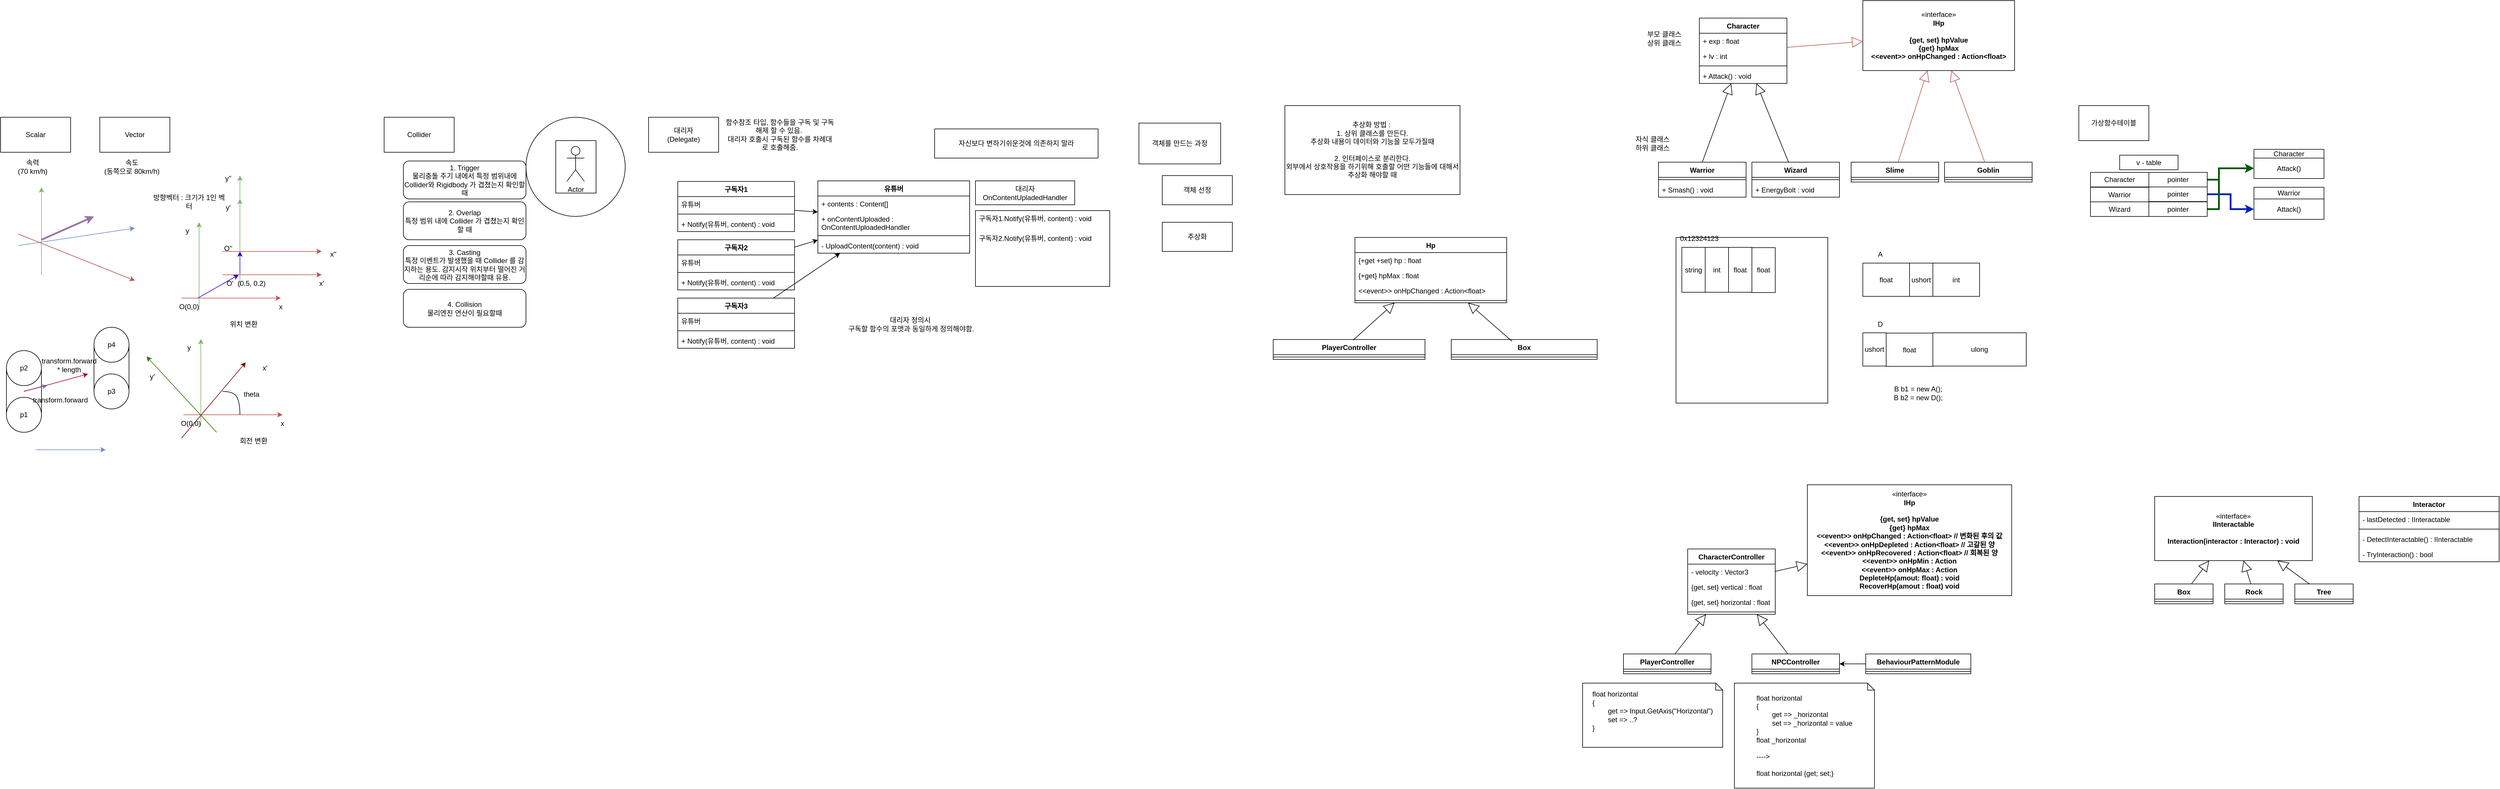 <mxfile version="22.1.18" type="device">
  <diagram id="C5RBs43oDa-KdzZeNtuy" name="Page-1">
    <mxGraphModel dx="650" dy="1422" grid="1" gridSize="10" guides="1" tooltips="1" connect="1" arrows="1" fold="1" page="1" pageScale="1" pageWidth="827" pageHeight="1169" math="0" shadow="0">
      <root>
        <mxCell id="WIyWlLk6GJQsqaUBKTNV-0" />
        <mxCell id="WIyWlLk6GJQsqaUBKTNV-1" parent="WIyWlLk6GJQsqaUBKTNV-0" />
        <mxCell id="uws5rtHumx_mVDU6YS2Q-72" value="" style="ellipse;whiteSpace=wrap;html=1;aspect=fixed;" parent="WIyWlLk6GJQsqaUBKTNV-1" vertex="1">
          <mxGeometry x="1070" y="30" width="170" height="170" as="geometry" />
        </mxCell>
        <mxCell id="uws5rtHumx_mVDU6YS2Q-73" value="" style="rounded=0;whiteSpace=wrap;html=1;" parent="WIyWlLk6GJQsqaUBKTNV-1" vertex="1">
          <mxGeometry x="1121" y="70" width="69" height="90" as="geometry" />
        </mxCell>
        <mxCell id="uws5rtHumx_mVDU6YS2Q-0" value="Scalar" style="rounded=0;whiteSpace=wrap;html=1;" parent="WIyWlLk6GJQsqaUBKTNV-1" vertex="1">
          <mxGeometry x="170" y="30" width="120" height="60" as="geometry" />
        </mxCell>
        <mxCell id="uws5rtHumx_mVDU6YS2Q-1" value="Vector" style="rounded=0;whiteSpace=wrap;html=1;" parent="WIyWlLk6GJQsqaUBKTNV-1" vertex="1">
          <mxGeometry x="340" y="30" width="120" height="60" as="geometry" />
        </mxCell>
        <mxCell id="uws5rtHumx_mVDU6YS2Q-2" value="속력&lt;br&gt;(70 km/h)" style="text;html=1;strokeColor=none;fillColor=none;align=center;verticalAlign=middle;whiteSpace=wrap;rounded=0;" parent="WIyWlLk6GJQsqaUBKTNV-1" vertex="1">
          <mxGeometry x="170" y="100" width="110" height="30" as="geometry" />
        </mxCell>
        <mxCell id="uws5rtHumx_mVDU6YS2Q-3" value="속도&lt;br&gt;(동쪽으로 80km/h)" style="text;html=1;strokeColor=none;fillColor=none;align=center;verticalAlign=middle;whiteSpace=wrap;rounded=0;" parent="WIyWlLk6GJQsqaUBKTNV-1" vertex="1">
          <mxGeometry x="340" y="100" width="110" height="30" as="geometry" />
        </mxCell>
        <mxCell id="uws5rtHumx_mVDU6YS2Q-4" value="" style="endArrow=classic;html=1;rounded=0;fillColor=#dae8fc;strokeColor=#6c8ebf;" parent="WIyWlLk6GJQsqaUBKTNV-1" edge="1">
          <mxGeometry width="50" height="50" relative="1" as="geometry">
            <mxPoint x="200" y="250" as="sourcePoint" />
            <mxPoint x="400" y="220" as="targetPoint" />
          </mxGeometry>
        </mxCell>
        <mxCell id="uws5rtHumx_mVDU6YS2Q-5" value="" style="endArrow=classic;html=1;rounded=0;fillColor=#f8cecc;strokeColor=#b85450;" parent="WIyWlLk6GJQsqaUBKTNV-1" edge="1">
          <mxGeometry width="50" height="50" relative="1" as="geometry">
            <mxPoint x="200" y="230" as="sourcePoint" />
            <mxPoint x="400" y="310" as="targetPoint" />
          </mxGeometry>
        </mxCell>
        <mxCell id="uws5rtHumx_mVDU6YS2Q-6" value="" style="endArrow=classic;html=1;rounded=0;fillColor=#d5e8d4;strokeColor=#82b366;" parent="WIyWlLk6GJQsqaUBKTNV-1" edge="1">
          <mxGeometry width="50" height="50" relative="1" as="geometry">
            <mxPoint x="240" y="300" as="sourcePoint" />
            <mxPoint x="240" y="150" as="targetPoint" />
          </mxGeometry>
        </mxCell>
        <mxCell id="uws5rtHumx_mVDU6YS2Q-7" value="" style="endArrow=classic;html=1;rounded=0;fillColor=#e1d5e7;strokeColor=#9673a6;strokeWidth=3;" parent="WIyWlLk6GJQsqaUBKTNV-1" edge="1">
          <mxGeometry width="50" height="50" relative="1" as="geometry">
            <mxPoint x="240" y="240" as="sourcePoint" />
            <mxPoint x="330" y="200" as="targetPoint" />
          </mxGeometry>
        </mxCell>
        <mxCell id="uws5rtHumx_mVDU6YS2Q-9" value="방향벡터 : 크기가 1인 벡터" style="text;html=1;strokeColor=none;fillColor=none;align=center;verticalAlign=middle;whiteSpace=wrap;rounded=0;" parent="WIyWlLk6GJQsqaUBKTNV-1" vertex="1">
          <mxGeometry x="430" y="150" width="126" height="50" as="geometry" />
        </mxCell>
        <mxCell id="uws5rtHumx_mVDU6YS2Q-11" value="" style="shape=cylinder3;whiteSpace=wrap;html=1;boundedLbl=1;backgroundOutline=1;size=15;" parent="WIyWlLk6GJQsqaUBKTNV-1" vertex="1">
          <mxGeometry x="180" y="450" width="60" height="100" as="geometry" />
        </mxCell>
        <mxCell id="uws5rtHumx_mVDU6YS2Q-13" value="" style="ellipse;whiteSpace=wrap;html=1;aspect=fixed;" parent="WIyWlLk6GJQsqaUBKTNV-1" vertex="1">
          <mxGeometry x="180" y="430" width="60" height="60" as="geometry" />
        </mxCell>
        <mxCell id="uws5rtHumx_mVDU6YS2Q-14" value="" style="ellipse;whiteSpace=wrap;html=1;aspect=fixed;" parent="WIyWlLk6GJQsqaUBKTNV-1" vertex="1">
          <mxGeometry x="180" y="510" width="60" height="60" as="geometry" />
        </mxCell>
        <mxCell id="uws5rtHumx_mVDU6YS2Q-15" value="" style="shape=cylinder3;whiteSpace=wrap;html=1;boundedLbl=1;backgroundOutline=1;size=15;" parent="WIyWlLk6GJQsqaUBKTNV-1" vertex="1">
          <mxGeometry x="330" y="410" width="60" height="100" as="geometry" />
        </mxCell>
        <mxCell id="uws5rtHumx_mVDU6YS2Q-16" value="" style="ellipse;whiteSpace=wrap;html=1;aspect=fixed;" parent="WIyWlLk6GJQsqaUBKTNV-1" vertex="1">
          <mxGeometry x="330" y="390" width="60" height="60" as="geometry" />
        </mxCell>
        <mxCell id="uws5rtHumx_mVDU6YS2Q-17" value="" style="ellipse;whiteSpace=wrap;html=1;aspect=fixed;" parent="WIyWlLk6GJQsqaUBKTNV-1" vertex="1">
          <mxGeometry x="330" y="470" width="60" height="60" as="geometry" />
        </mxCell>
        <mxCell id="uws5rtHumx_mVDU6YS2Q-19" value="" style="endArrow=classic;html=1;rounded=0;fillColor=#dae8fc;strokeColor=#6c8ebf;" parent="WIyWlLk6GJQsqaUBKTNV-1" edge="1">
          <mxGeometry width="50" height="50" relative="1" as="geometry">
            <mxPoint x="230" y="600" as="sourcePoint" />
            <mxPoint x="350" y="600" as="targetPoint" />
          </mxGeometry>
        </mxCell>
        <mxCell id="uws5rtHumx_mVDU6YS2Q-20" value="" style="endArrow=classic;html=1;rounded=0;fillColor=#dae8fc;strokeColor=#6c8ebf;" parent="WIyWlLk6GJQsqaUBKTNV-1" edge="1">
          <mxGeometry width="50" height="50" relative="1" as="geometry">
            <mxPoint x="210" y="499.5" as="sourcePoint" />
            <mxPoint x="250" y="490" as="targetPoint" />
          </mxGeometry>
        </mxCell>
        <mxCell id="uws5rtHumx_mVDU6YS2Q-22" value="" style="endArrow=classic;html=1;rounded=0;fillColor=#f8cecc;strokeColor=#b85450;" parent="WIyWlLk6GJQsqaUBKTNV-1" edge="1">
          <mxGeometry width="50" height="50" relative="1" as="geometry">
            <mxPoint x="480" y="340" as="sourcePoint" />
            <mxPoint x="650" y="340" as="targetPoint" />
          </mxGeometry>
        </mxCell>
        <mxCell id="uws5rtHumx_mVDU6YS2Q-23" value="" style="endArrow=classic;html=1;rounded=0;fillColor=#d5e8d4;strokeColor=#82b366;" parent="WIyWlLk6GJQsqaUBKTNV-1" edge="1">
          <mxGeometry width="50" height="50" relative="1" as="geometry">
            <mxPoint x="510" y="360" as="sourcePoint" />
            <mxPoint x="510" y="210" as="targetPoint" />
          </mxGeometry>
        </mxCell>
        <mxCell id="uws5rtHumx_mVDU6YS2Q-24" value="x" style="text;html=1;strokeColor=none;fillColor=none;align=center;verticalAlign=middle;whiteSpace=wrap;rounded=0;" parent="WIyWlLk6GJQsqaUBKTNV-1" vertex="1">
          <mxGeometry x="620" y="340" width="60" height="30" as="geometry" />
        </mxCell>
        <mxCell id="uws5rtHumx_mVDU6YS2Q-25" value="y" style="text;html=1;strokeColor=none;fillColor=none;align=center;verticalAlign=middle;whiteSpace=wrap;rounded=0;" parent="WIyWlLk6GJQsqaUBKTNV-1" vertex="1">
          <mxGeometry x="460" y="210" width="60" height="30" as="geometry" />
        </mxCell>
        <mxCell id="uws5rtHumx_mVDU6YS2Q-26" value="O(0,0)" style="text;html=1;strokeColor=none;fillColor=none;align=center;verticalAlign=middle;whiteSpace=wrap;rounded=0;" parent="WIyWlLk6GJQsqaUBKTNV-1" vertex="1">
          <mxGeometry x="463" y="340" width="60" height="30" as="geometry" />
        </mxCell>
        <mxCell id="uws5rtHumx_mVDU6YS2Q-27" value="" style="endArrow=classic;html=1;rounded=0;fillColor=#f8cecc;strokeColor=#b85450;" parent="WIyWlLk6GJQsqaUBKTNV-1" edge="1">
          <mxGeometry width="50" height="50" relative="1" as="geometry">
            <mxPoint x="550" y="300" as="sourcePoint" />
            <mxPoint x="720" y="300" as="targetPoint" />
          </mxGeometry>
        </mxCell>
        <mxCell id="uws5rtHumx_mVDU6YS2Q-28" value="" style="endArrow=classic;html=1;rounded=0;fillColor=#d5e8d4;strokeColor=#82b366;" parent="WIyWlLk6GJQsqaUBKTNV-1" edge="1">
          <mxGeometry width="50" height="50" relative="1" as="geometry">
            <mxPoint x="580" y="320" as="sourcePoint" />
            <mxPoint x="580" y="170" as="targetPoint" />
          </mxGeometry>
        </mxCell>
        <mxCell id="uws5rtHumx_mVDU6YS2Q-29" value="x&#39;" style="text;html=1;strokeColor=none;fillColor=none;align=center;verticalAlign=middle;whiteSpace=wrap;rounded=0;" parent="WIyWlLk6GJQsqaUBKTNV-1" vertex="1">
          <mxGeometry x="690" y="300" width="60" height="30" as="geometry" />
        </mxCell>
        <mxCell id="uws5rtHumx_mVDU6YS2Q-30" value="y&#39;" style="text;html=1;strokeColor=none;fillColor=none;align=center;verticalAlign=middle;whiteSpace=wrap;rounded=0;" parent="WIyWlLk6GJQsqaUBKTNV-1" vertex="1">
          <mxGeometry x="530" y="170" width="60" height="30" as="geometry" />
        </mxCell>
        <mxCell id="uws5rtHumx_mVDU6YS2Q-31" value="O&#39;" style="text;html=1;strokeColor=none;fillColor=none;align=center;verticalAlign=middle;whiteSpace=wrap;rounded=0;" parent="WIyWlLk6GJQsqaUBKTNV-1" vertex="1">
          <mxGeometry x="533" y="300" width="60" height="30" as="geometry" />
        </mxCell>
        <mxCell id="uws5rtHumx_mVDU6YS2Q-32" value="" style="endArrow=classic;html=1;rounded=0;exitX=0.75;exitY=0;exitDx=0;exitDy=0;entryX=0.75;entryY=0;entryDx=0;entryDy=0;fillColor=#6a00ff;strokeColor=#3700CC;" parent="WIyWlLk6GJQsqaUBKTNV-1" source="uws5rtHumx_mVDU6YS2Q-26" target="uws5rtHumx_mVDU6YS2Q-31" edge="1">
          <mxGeometry width="50" height="50" relative="1" as="geometry">
            <mxPoint x="570" y="340" as="sourcePoint" />
            <mxPoint x="620" y="290" as="targetPoint" />
          </mxGeometry>
        </mxCell>
        <mxCell id="uws5rtHumx_mVDU6YS2Q-33" value="위치 변환" style="text;html=1;strokeColor=none;fillColor=none;align=center;verticalAlign=middle;whiteSpace=wrap;rounded=0;" parent="WIyWlLk6GJQsqaUBKTNV-1" vertex="1">
          <mxGeometry x="523" y="370" width="127" height="30" as="geometry" />
        </mxCell>
        <mxCell id="uws5rtHumx_mVDU6YS2Q-34" value="(0.5, 0.2)" style="text;html=1;strokeColor=none;fillColor=none;align=center;verticalAlign=middle;whiteSpace=wrap;rounded=0;" parent="WIyWlLk6GJQsqaUBKTNV-1" vertex="1">
          <mxGeometry x="570" y="300" width="60" height="30" as="geometry" />
        </mxCell>
        <mxCell id="uws5rtHumx_mVDU6YS2Q-35" value="" style="endArrow=classic;html=1;rounded=0;fillColor=#f8cecc;strokeColor=#b85450;" parent="WIyWlLk6GJQsqaUBKTNV-1" edge="1">
          <mxGeometry width="50" height="50" relative="1" as="geometry">
            <mxPoint x="550" y="260" as="sourcePoint" />
            <mxPoint x="720" y="260" as="targetPoint" />
          </mxGeometry>
        </mxCell>
        <mxCell id="uws5rtHumx_mVDU6YS2Q-36" value="" style="endArrow=classic;html=1;rounded=0;fillColor=#d5e8d4;strokeColor=#82b366;" parent="WIyWlLk6GJQsqaUBKTNV-1" edge="1">
          <mxGeometry width="50" height="50" relative="1" as="geometry">
            <mxPoint x="580" y="280" as="sourcePoint" />
            <mxPoint x="580" y="130" as="targetPoint" />
          </mxGeometry>
        </mxCell>
        <mxCell id="uws5rtHumx_mVDU6YS2Q-37" value="y&#39;&#39;" style="text;html=1;strokeColor=none;fillColor=none;align=center;verticalAlign=middle;whiteSpace=wrap;rounded=0;" parent="WIyWlLk6GJQsqaUBKTNV-1" vertex="1">
          <mxGeometry x="530" y="120" width="60" height="30" as="geometry" />
        </mxCell>
        <mxCell id="uws5rtHumx_mVDU6YS2Q-38" value="x&#39;&#39;" style="text;html=1;strokeColor=none;fillColor=none;align=center;verticalAlign=middle;whiteSpace=wrap;rounded=0;" parent="WIyWlLk6GJQsqaUBKTNV-1" vertex="1">
          <mxGeometry x="710" y="250" width="60" height="30" as="geometry" />
        </mxCell>
        <mxCell id="uws5rtHumx_mVDU6YS2Q-40" value="O&#39;&#39;" style="text;html=1;strokeColor=none;fillColor=none;align=center;verticalAlign=middle;whiteSpace=wrap;rounded=0;" parent="WIyWlLk6GJQsqaUBKTNV-1" vertex="1">
          <mxGeometry x="530" y="240" width="60" height="30" as="geometry" />
        </mxCell>
        <mxCell id="uws5rtHumx_mVDU6YS2Q-41" value="" style="endArrow=classic;html=1;rounded=0;exitX=0.167;exitY=-0.056;exitDx=0;exitDy=0;fillColor=#6a00ff;strokeColor=#3700CC;exitPerimeter=0;" parent="WIyWlLk6GJQsqaUBKTNV-1" source="uws5rtHumx_mVDU6YS2Q-34" edge="1">
          <mxGeometry width="50" height="50" relative="1" as="geometry">
            <mxPoint x="518" y="350" as="sourcePoint" />
            <mxPoint x="580" y="260" as="targetPoint" />
          </mxGeometry>
        </mxCell>
        <mxCell id="uws5rtHumx_mVDU6YS2Q-42" value="" style="endArrow=classic;html=1;rounded=0;fillColor=#f8cecc;strokeColor=#b85450;" parent="WIyWlLk6GJQsqaUBKTNV-1" edge="1">
          <mxGeometry width="50" height="50" relative="1" as="geometry">
            <mxPoint x="483" y="540" as="sourcePoint" />
            <mxPoint x="653" y="540" as="targetPoint" />
          </mxGeometry>
        </mxCell>
        <mxCell id="uws5rtHumx_mVDU6YS2Q-43" value="" style="endArrow=classic;html=1;rounded=0;fillColor=#d5e8d4;strokeColor=#82b366;" parent="WIyWlLk6GJQsqaUBKTNV-1" edge="1">
          <mxGeometry width="50" height="50" relative="1" as="geometry">
            <mxPoint x="513" y="560" as="sourcePoint" />
            <mxPoint x="513" y="410" as="targetPoint" />
          </mxGeometry>
        </mxCell>
        <mxCell id="uws5rtHumx_mVDU6YS2Q-44" value="x" style="text;html=1;strokeColor=none;fillColor=none;align=center;verticalAlign=middle;whiteSpace=wrap;rounded=0;" parent="WIyWlLk6GJQsqaUBKTNV-1" vertex="1">
          <mxGeometry x="623" y="540" width="60" height="30" as="geometry" />
        </mxCell>
        <mxCell id="uws5rtHumx_mVDU6YS2Q-45" value="y" style="text;html=1;strokeColor=none;fillColor=none;align=center;verticalAlign=middle;whiteSpace=wrap;rounded=0;" parent="WIyWlLk6GJQsqaUBKTNV-1" vertex="1">
          <mxGeometry x="463" y="410" width="60" height="30" as="geometry" />
        </mxCell>
        <mxCell id="uws5rtHumx_mVDU6YS2Q-46" value="O(0,0)" style="text;html=1;strokeColor=none;fillColor=none;align=center;verticalAlign=middle;whiteSpace=wrap;rounded=0;" parent="WIyWlLk6GJQsqaUBKTNV-1" vertex="1">
          <mxGeometry x="466" y="540" width="60" height="30" as="geometry" />
        </mxCell>
        <mxCell id="uws5rtHumx_mVDU6YS2Q-47" value="" style="endArrow=classic;html=1;rounded=0;fillColor=#a20025;strokeColor=#6F0000;" parent="WIyWlLk6GJQsqaUBKTNV-1" edge="1">
          <mxGeometry width="50" height="50" relative="1" as="geometry">
            <mxPoint x="480" y="580" as="sourcePoint" />
            <mxPoint x="590" y="450" as="targetPoint" />
          </mxGeometry>
        </mxCell>
        <mxCell id="uws5rtHumx_mVDU6YS2Q-48" value="" style="endArrow=classic;html=1;rounded=0;fillColor=#60a917;strokeColor=#2D7600;" parent="WIyWlLk6GJQsqaUBKTNV-1" edge="1">
          <mxGeometry width="50" height="50" relative="1" as="geometry">
            <mxPoint x="540" y="570" as="sourcePoint" />
            <mxPoint x="420" y="440" as="targetPoint" />
          </mxGeometry>
        </mxCell>
        <mxCell id="uws5rtHumx_mVDU6YS2Q-49" value="" style="curved=1;endArrow=none;html=1;rounded=0;endFill=0;" parent="WIyWlLk6GJQsqaUBKTNV-1" edge="1">
          <mxGeometry width="50" height="50" relative="1" as="geometry">
            <mxPoint x="580" y="540" as="sourcePoint" />
            <mxPoint x="550" y="500" as="targetPoint" />
            <Array as="points">
              <mxPoint x="580" y="520" />
              <mxPoint x="570" y="500" />
            </Array>
          </mxGeometry>
        </mxCell>
        <mxCell id="uws5rtHumx_mVDU6YS2Q-50" value="theta" style="text;html=1;strokeColor=none;fillColor=none;align=center;verticalAlign=middle;whiteSpace=wrap;rounded=0;" parent="WIyWlLk6GJQsqaUBKTNV-1" vertex="1">
          <mxGeometry x="570" y="490" width="60" height="30" as="geometry" />
        </mxCell>
        <mxCell id="uws5rtHumx_mVDU6YS2Q-51" value="x&#39;" style="text;html=1;strokeColor=none;fillColor=none;align=center;verticalAlign=middle;whiteSpace=wrap;rounded=0;" parent="WIyWlLk6GJQsqaUBKTNV-1" vertex="1">
          <mxGeometry x="593" y="445" width="60" height="30" as="geometry" />
        </mxCell>
        <mxCell id="uws5rtHumx_mVDU6YS2Q-52" value="y&#39;" style="text;html=1;strokeColor=none;fillColor=none;align=center;verticalAlign=middle;whiteSpace=wrap;rounded=0;" parent="WIyWlLk6GJQsqaUBKTNV-1" vertex="1">
          <mxGeometry x="400" y="460" width="60" height="30" as="geometry" />
        </mxCell>
        <mxCell id="uws5rtHumx_mVDU6YS2Q-53" value="회전 변환" style="text;html=1;strokeColor=none;fillColor=none;align=center;verticalAlign=middle;whiteSpace=wrap;rounded=0;" parent="WIyWlLk6GJQsqaUBKTNV-1" vertex="1">
          <mxGeometry x="540" y="570" width="127" height="30" as="geometry" />
        </mxCell>
        <mxCell id="uws5rtHumx_mVDU6YS2Q-55" value="p1" style="text;html=1;strokeColor=none;fillColor=none;align=center;verticalAlign=middle;whiteSpace=wrap;rounded=0;" parent="WIyWlLk6GJQsqaUBKTNV-1" vertex="1">
          <mxGeometry x="195" y="525" width="30" height="30" as="geometry" />
        </mxCell>
        <mxCell id="uws5rtHumx_mVDU6YS2Q-56" value="p2" style="text;html=1;strokeColor=none;fillColor=none;align=center;verticalAlign=middle;whiteSpace=wrap;rounded=0;" parent="WIyWlLk6GJQsqaUBKTNV-1" vertex="1">
          <mxGeometry x="195" y="445" width="30" height="30" as="geometry" />
        </mxCell>
        <mxCell id="uws5rtHumx_mVDU6YS2Q-57" value="p3" style="text;html=1;strokeColor=none;fillColor=none;align=center;verticalAlign=middle;whiteSpace=wrap;rounded=0;" parent="WIyWlLk6GJQsqaUBKTNV-1" vertex="1">
          <mxGeometry x="345" y="485" width="30" height="30" as="geometry" />
        </mxCell>
        <mxCell id="uws5rtHumx_mVDU6YS2Q-58" value="p4" style="text;html=1;strokeColor=none;fillColor=none;align=center;verticalAlign=middle;whiteSpace=wrap;rounded=0;" parent="WIyWlLk6GJQsqaUBKTNV-1" vertex="1">
          <mxGeometry x="345" y="405" width="30" height="30" as="geometry" />
        </mxCell>
        <mxCell id="uws5rtHumx_mVDU6YS2Q-59" value="transform.forward" style="text;html=1;strokeColor=none;fillColor=none;align=center;verticalAlign=middle;whiteSpace=wrap;rounded=0;" parent="WIyWlLk6GJQsqaUBKTNV-1" vertex="1">
          <mxGeometry x="225" y="500" width="95" height="30" as="geometry" />
        </mxCell>
        <mxCell id="uws5rtHumx_mVDU6YS2Q-61" value="" style="endArrow=classic;html=1;rounded=0;fillColor=#d80073;strokeColor=#A50040;" parent="WIyWlLk6GJQsqaUBKTNV-1" edge="1">
          <mxGeometry width="50" height="50" relative="1" as="geometry">
            <mxPoint x="210" y="500" as="sourcePoint" />
            <mxPoint x="320" y="470" as="targetPoint" />
          </mxGeometry>
        </mxCell>
        <mxCell id="uws5rtHumx_mVDU6YS2Q-62" value="transform.forward&lt;br&gt;* length" style="text;html=1;strokeColor=none;fillColor=none;align=center;verticalAlign=middle;whiteSpace=wrap;rounded=0;" parent="WIyWlLk6GJQsqaUBKTNV-1" vertex="1">
          <mxGeometry x="240" y="440" width="95" height="30" as="geometry" />
        </mxCell>
        <mxCell id="uws5rtHumx_mVDU6YS2Q-63" value="Collider" style="rounded=0;whiteSpace=wrap;html=1;" parent="WIyWlLk6GJQsqaUBKTNV-1" vertex="1">
          <mxGeometry x="827" y="30" width="120" height="60" as="geometry" />
        </mxCell>
        <mxCell id="uws5rtHumx_mVDU6YS2Q-66" value="1. Trigger&lt;br&gt;물리충돌 주기 내에서 특정 범위내에 Collider와 Rigidbody 가 겹쳤는지 확인할 때" style="rounded=1;whiteSpace=wrap;html=1;" parent="WIyWlLk6GJQsqaUBKTNV-1" vertex="1">
          <mxGeometry x="860" y="105" width="210" height="65" as="geometry" />
        </mxCell>
        <mxCell id="uws5rtHumx_mVDU6YS2Q-67" value="2. Overlap&lt;br&gt;특정 범위 내에 Collider 가 겹쳤는지 확인할 때" style="rounded=1;whiteSpace=wrap;html=1;" parent="WIyWlLk6GJQsqaUBKTNV-1" vertex="1">
          <mxGeometry x="860" y="175" width="210" height="65" as="geometry" />
        </mxCell>
        <mxCell id="uws5rtHumx_mVDU6YS2Q-68" value="3. Casting&lt;br&gt;특정 이벤트가 발생했을 때 Collider 를 감지하는 용도. 감지시작 위치부터 떨어진 거리순에 따라 감지해야할때 유용." style="rounded=1;whiteSpace=wrap;html=1;" parent="WIyWlLk6GJQsqaUBKTNV-1" vertex="1">
          <mxGeometry x="860" y="250" width="210" height="65" as="geometry" />
        </mxCell>
        <mxCell id="uws5rtHumx_mVDU6YS2Q-69" value="4. Collision&lt;br&gt;물리엔진 연산이 필요할때" style="rounded=1;whiteSpace=wrap;html=1;" parent="WIyWlLk6GJQsqaUBKTNV-1" vertex="1">
          <mxGeometry x="860" y="325" width="210" height="65" as="geometry" />
        </mxCell>
        <mxCell id="uws5rtHumx_mVDU6YS2Q-71" value="Actor" style="shape=umlActor;verticalLabelPosition=bottom;verticalAlign=top;html=1;outlineConnect=0;" parent="WIyWlLk6GJQsqaUBKTNV-1" vertex="1">
          <mxGeometry x="1140" y="80" width="30" height="60" as="geometry" />
        </mxCell>
        <mxCell id="00Jc6bNBCjixQcdCipXm-0" value="대리자&lt;br&gt;(Delegate)" style="rounded=0;whiteSpace=wrap;html=1;" parent="WIyWlLk6GJQsqaUBKTNV-1" vertex="1">
          <mxGeometry x="1280" y="30" width="120" height="60" as="geometry" />
        </mxCell>
        <mxCell id="00Jc6bNBCjixQcdCipXm-1" value="유튜버" style="swimlane;fontStyle=1;align=center;verticalAlign=top;childLayout=stackLayout;horizontal=1;startSize=26;horizontalStack=0;resizeParent=1;resizeParentMax=0;resizeLast=0;collapsible=1;marginBottom=0;whiteSpace=wrap;html=1;" parent="WIyWlLk6GJQsqaUBKTNV-1" vertex="1">
          <mxGeometry x="1570" y="139" width="260" height="124" as="geometry" />
        </mxCell>
        <mxCell id="00Jc6bNBCjixQcdCipXm-2" value="+ contents : Content[]" style="text;strokeColor=none;fillColor=none;align=left;verticalAlign=top;spacingLeft=4;spacingRight=4;overflow=hidden;rotatable=0;points=[[0,0.5],[1,0.5]];portConstraint=eastwest;whiteSpace=wrap;html=1;" parent="00Jc6bNBCjixQcdCipXm-1" vertex="1">
          <mxGeometry y="26" width="260" height="26" as="geometry" />
        </mxCell>
        <mxCell id="00Jc6bNBCjixQcdCipXm-22" value="+ onContentUploaded : OnContentUploadedHandler" style="text;strokeColor=none;fillColor=none;align=left;verticalAlign=top;spacingLeft=4;spacingRight=4;overflow=hidden;rotatable=0;points=[[0,0.5],[1,0.5]];portConstraint=eastwest;whiteSpace=wrap;html=1;" parent="00Jc6bNBCjixQcdCipXm-1" vertex="1">
          <mxGeometry y="52" width="260" height="38" as="geometry" />
        </mxCell>
        <mxCell id="00Jc6bNBCjixQcdCipXm-3" value="" style="line;strokeWidth=1;fillColor=none;align=left;verticalAlign=middle;spacingTop=-1;spacingLeft=3;spacingRight=3;rotatable=0;labelPosition=right;points=[];portConstraint=eastwest;strokeColor=inherit;" parent="00Jc6bNBCjixQcdCipXm-1" vertex="1">
          <mxGeometry y="90" width="260" height="8" as="geometry" />
        </mxCell>
        <mxCell id="00Jc6bNBCjixQcdCipXm-4" value="- UploadContent(content) : void" style="text;strokeColor=none;fillColor=none;align=left;verticalAlign=top;spacingLeft=4;spacingRight=4;overflow=hidden;rotatable=0;points=[[0,0.5],[1,0.5]];portConstraint=eastwest;whiteSpace=wrap;html=1;" parent="00Jc6bNBCjixQcdCipXm-1" vertex="1">
          <mxGeometry y="98" width="260" height="26" as="geometry" />
        </mxCell>
        <mxCell id="00Jc6bNBCjixQcdCipXm-5" value="구독자1" style="swimlane;fontStyle=1;align=center;verticalAlign=top;childLayout=stackLayout;horizontal=1;startSize=26;horizontalStack=0;resizeParent=1;resizeParentMax=0;resizeLast=0;collapsible=1;marginBottom=0;whiteSpace=wrap;html=1;" parent="WIyWlLk6GJQsqaUBKTNV-1" vertex="1">
          <mxGeometry x="1330" y="140" width="200" height="86" as="geometry" />
        </mxCell>
        <mxCell id="00Jc6bNBCjixQcdCipXm-17" value="유튜버" style="text;strokeColor=none;fillColor=none;align=left;verticalAlign=top;spacingLeft=4;spacingRight=4;overflow=hidden;rotatable=0;points=[[0,0.5],[1,0.5]];portConstraint=eastwest;whiteSpace=wrap;html=1;" parent="00Jc6bNBCjixQcdCipXm-5" vertex="1">
          <mxGeometry y="26" width="200" height="26" as="geometry" />
        </mxCell>
        <mxCell id="00Jc6bNBCjixQcdCipXm-7" value="" style="line;strokeWidth=1;fillColor=none;align=left;verticalAlign=middle;spacingTop=-1;spacingLeft=3;spacingRight=3;rotatable=0;labelPosition=right;points=[];portConstraint=eastwest;strokeColor=inherit;" parent="00Jc6bNBCjixQcdCipXm-5" vertex="1">
          <mxGeometry y="52" width="200" height="8" as="geometry" />
        </mxCell>
        <mxCell id="00Jc6bNBCjixQcdCipXm-9" value="+ Notify(유튜버, content) : void" style="text;strokeColor=none;fillColor=none;align=left;verticalAlign=top;spacingLeft=4;spacingRight=4;overflow=hidden;rotatable=0;points=[[0,0.5],[1,0.5]];portConstraint=eastwest;whiteSpace=wrap;html=1;" parent="00Jc6bNBCjixQcdCipXm-5" vertex="1">
          <mxGeometry y="60" width="200" height="26" as="geometry" />
        </mxCell>
        <mxCell id="00Jc6bNBCjixQcdCipXm-11" value="구독자2" style="swimlane;fontStyle=1;align=center;verticalAlign=top;childLayout=stackLayout;horizontal=1;startSize=26;horizontalStack=0;resizeParent=1;resizeParentMax=0;resizeLast=0;collapsible=1;marginBottom=0;whiteSpace=wrap;html=1;" parent="WIyWlLk6GJQsqaUBKTNV-1" vertex="1">
          <mxGeometry x="1330" y="240" width="200" height="86" as="geometry" />
        </mxCell>
        <mxCell id="00Jc6bNBCjixQcdCipXm-18" value="유튜버" style="text;strokeColor=none;fillColor=none;align=left;verticalAlign=top;spacingLeft=4;spacingRight=4;overflow=hidden;rotatable=0;points=[[0,0.5],[1,0.5]];portConstraint=eastwest;whiteSpace=wrap;html=1;" parent="00Jc6bNBCjixQcdCipXm-11" vertex="1">
          <mxGeometry y="26" width="200" height="26" as="geometry" />
        </mxCell>
        <mxCell id="00Jc6bNBCjixQcdCipXm-12" value="" style="line;strokeWidth=1;fillColor=none;align=left;verticalAlign=middle;spacingTop=-1;spacingLeft=3;spacingRight=3;rotatable=0;labelPosition=right;points=[];portConstraint=eastwest;strokeColor=inherit;" parent="00Jc6bNBCjixQcdCipXm-11" vertex="1">
          <mxGeometry y="52" width="200" height="8" as="geometry" />
        </mxCell>
        <mxCell id="00Jc6bNBCjixQcdCipXm-13" value="+ Notify(유튜버, content) : void" style="text;strokeColor=none;fillColor=none;align=left;verticalAlign=top;spacingLeft=4;spacingRight=4;overflow=hidden;rotatable=0;points=[[0,0.5],[1,0.5]];portConstraint=eastwest;whiteSpace=wrap;html=1;" parent="00Jc6bNBCjixQcdCipXm-11" vertex="1">
          <mxGeometry y="60" width="200" height="26" as="geometry" />
        </mxCell>
        <mxCell id="00Jc6bNBCjixQcdCipXm-15" value="자신보다 변하기쉬운것에 의존하지 말라" style="rounded=0;whiteSpace=wrap;html=1;" parent="WIyWlLk6GJQsqaUBKTNV-1" vertex="1">
          <mxGeometry x="1770" y="50" width="280" height="50" as="geometry" />
        </mxCell>
        <mxCell id="00Jc6bNBCjixQcdCipXm-16" value="대리자&lt;br&gt;OnContentUpladedHandler" style="rounded=0;whiteSpace=wrap;html=1;" parent="WIyWlLk6GJQsqaUBKTNV-1" vertex="1">
          <mxGeometry x="1840" y="139" width="170" height="41" as="geometry" />
        </mxCell>
        <mxCell id="00Jc6bNBCjixQcdCipXm-19" value="" style="rounded=0;whiteSpace=wrap;html=1;" parent="WIyWlLk6GJQsqaUBKTNV-1" vertex="1">
          <mxGeometry x="1840" y="190" width="230" height="130" as="geometry" />
        </mxCell>
        <mxCell id="00Jc6bNBCjixQcdCipXm-20" value="구독자1.Notify(유튜버, content) : void" style="text;strokeColor=none;fillColor=none;align=left;verticalAlign=top;spacingLeft=4;spacingRight=4;overflow=hidden;rotatable=0;points=[[0,0.5],[1,0.5]];portConstraint=eastwest;whiteSpace=wrap;html=1;" parent="WIyWlLk6GJQsqaUBKTNV-1" vertex="1">
          <mxGeometry x="1840" y="190" width="220" height="26" as="geometry" />
        </mxCell>
        <mxCell id="00Jc6bNBCjixQcdCipXm-21" value="구독자2.Notify(유튜버, content) : void" style="text;strokeColor=none;fillColor=none;align=left;verticalAlign=top;spacingLeft=4;spacingRight=4;overflow=hidden;rotatable=0;points=[[0,0.5],[1,0.5]];portConstraint=eastwest;whiteSpace=wrap;html=1;" parent="WIyWlLk6GJQsqaUBKTNV-1" vertex="1">
          <mxGeometry x="1840" y="224" width="220" height="26" as="geometry" />
        </mxCell>
        <mxCell id="00Jc6bNBCjixQcdCipXm-23" value="함수참조 타입, 함수들을 구독 및 구독해제 할 수 있음.&amp;nbsp;&lt;br&gt;대리자 호출시 구독된 함수를 차례대로 호출해줌." style="text;html=1;strokeColor=none;fillColor=none;align=center;verticalAlign=middle;whiteSpace=wrap;rounded=0;" parent="WIyWlLk6GJQsqaUBKTNV-1" vertex="1">
          <mxGeometry x="1410" y="30" width="190" height="60" as="geometry" />
        </mxCell>
        <mxCell id="00Jc6bNBCjixQcdCipXm-24" value="대리자 정의시&amp;nbsp;&lt;br&gt;구독할 함수의 포맷과 동일하게 정의해야함." style="text;html=1;strokeColor=none;fillColor=none;align=center;verticalAlign=middle;whiteSpace=wrap;rounded=0;" parent="WIyWlLk6GJQsqaUBKTNV-1" vertex="1">
          <mxGeometry x="1570" y="355" width="320" height="60" as="geometry" />
        </mxCell>
        <mxCell id="00Jc6bNBCjixQcdCipXm-25" value="구독자3" style="swimlane;fontStyle=1;align=center;verticalAlign=top;childLayout=stackLayout;horizontal=1;startSize=26;horizontalStack=0;resizeParent=1;resizeParentMax=0;resizeLast=0;collapsible=1;marginBottom=0;whiteSpace=wrap;html=1;" parent="WIyWlLk6GJQsqaUBKTNV-1" vertex="1">
          <mxGeometry x="1330" y="340" width="200" height="86" as="geometry" />
        </mxCell>
        <mxCell id="00Jc6bNBCjixQcdCipXm-26" value="유튜버" style="text;strokeColor=none;fillColor=none;align=left;verticalAlign=top;spacingLeft=4;spacingRight=4;overflow=hidden;rotatable=0;points=[[0,0.5],[1,0.5]];portConstraint=eastwest;whiteSpace=wrap;html=1;" parent="00Jc6bNBCjixQcdCipXm-25" vertex="1">
          <mxGeometry y="26" width="200" height="26" as="geometry" />
        </mxCell>
        <mxCell id="00Jc6bNBCjixQcdCipXm-27" value="" style="line;strokeWidth=1;fillColor=none;align=left;verticalAlign=middle;spacingTop=-1;spacingLeft=3;spacingRight=3;rotatable=0;labelPosition=right;points=[];portConstraint=eastwest;strokeColor=inherit;" parent="00Jc6bNBCjixQcdCipXm-25" vertex="1">
          <mxGeometry y="52" width="200" height="8" as="geometry" />
        </mxCell>
        <mxCell id="00Jc6bNBCjixQcdCipXm-28" value="+ Notify(유튜버, content) : void" style="text;strokeColor=none;fillColor=none;align=left;verticalAlign=top;spacingLeft=4;spacingRight=4;overflow=hidden;rotatable=0;points=[[0,0.5],[1,0.5]];portConstraint=eastwest;whiteSpace=wrap;html=1;" parent="00Jc6bNBCjixQcdCipXm-25" vertex="1">
          <mxGeometry y="60" width="200" height="26" as="geometry" />
        </mxCell>
        <mxCell id="00Jc6bNBCjixQcdCipXm-30" value="객체를 만드는 과정" style="rounded=0;whiteSpace=wrap;html=1;" parent="WIyWlLk6GJQsqaUBKTNV-1" vertex="1">
          <mxGeometry x="2120" y="40" width="140" height="70" as="geometry" />
        </mxCell>
        <mxCell id="00Jc6bNBCjixQcdCipXm-31" value="객체 선정" style="rounded=0;whiteSpace=wrap;html=1;" parent="WIyWlLk6GJQsqaUBKTNV-1" vertex="1">
          <mxGeometry x="2160" y="130" width="120" height="50" as="geometry" />
        </mxCell>
        <mxCell id="00Jc6bNBCjixQcdCipXm-32" value="추상화" style="rounded=0;whiteSpace=wrap;html=1;" parent="WIyWlLk6GJQsqaUBKTNV-1" vertex="1">
          <mxGeometry x="2160" y="210" width="120" height="50" as="geometry" />
        </mxCell>
        <mxCell id="00Jc6bNBCjixQcdCipXm-33" value="PlayerController" style="swimlane;fontStyle=1;align=center;verticalAlign=top;childLayout=stackLayout;horizontal=1;startSize=26;horizontalStack=0;resizeParent=1;resizeParentMax=0;resizeLast=0;collapsible=1;marginBottom=0;whiteSpace=wrap;html=1;" parent="WIyWlLk6GJQsqaUBKTNV-1" vertex="1">
          <mxGeometry x="2350" y="411" width="260" height="34" as="geometry" />
        </mxCell>
        <mxCell id="00Jc6bNBCjixQcdCipXm-35" value="" style="line;strokeWidth=1;fillColor=none;align=left;verticalAlign=middle;spacingTop=-1;spacingLeft=3;spacingRight=3;rotatable=0;labelPosition=right;points=[];portConstraint=eastwest;strokeColor=inherit;" parent="00Jc6bNBCjixQcdCipXm-33" vertex="1">
          <mxGeometry y="26" width="260" height="8" as="geometry" />
        </mxCell>
        <mxCell id="00Jc6bNBCjixQcdCipXm-37" value="Box" style="swimlane;fontStyle=1;align=center;verticalAlign=top;childLayout=stackLayout;horizontal=1;startSize=26;horizontalStack=0;resizeParent=1;resizeParentMax=0;resizeLast=0;collapsible=1;marginBottom=0;whiteSpace=wrap;html=1;" parent="WIyWlLk6GJQsqaUBKTNV-1" vertex="1">
          <mxGeometry x="2655" y="411" width="250" height="34" as="geometry" />
        </mxCell>
        <mxCell id="00Jc6bNBCjixQcdCipXm-48" value="" style="line;strokeWidth=1;fillColor=none;align=left;verticalAlign=middle;spacingTop=-1;spacingLeft=3;spacingRight=3;rotatable=0;labelPosition=right;points=[];portConstraint=eastwest;strokeColor=inherit;" parent="00Jc6bNBCjixQcdCipXm-37" vertex="1">
          <mxGeometry y="26" width="250" height="8" as="geometry" />
        </mxCell>
        <mxCell id="00Jc6bNBCjixQcdCipXm-49" value="Hp" style="swimlane;fontStyle=1;align=center;verticalAlign=top;childLayout=stackLayout;horizontal=1;startSize=26;horizontalStack=0;resizeParent=1;resizeParentMax=0;resizeLast=0;collapsible=1;marginBottom=0;whiteSpace=wrap;html=1;" parent="WIyWlLk6GJQsqaUBKTNV-1" vertex="1">
          <mxGeometry x="2490" y="236" width="260" height="112" as="geometry" />
        </mxCell>
        <mxCell id="00Jc6bNBCjixQcdCipXm-50" value="{+get +set} hp : float" style="text;strokeColor=none;fillColor=none;align=left;verticalAlign=top;spacingLeft=4;spacingRight=4;overflow=hidden;rotatable=0;points=[[0,0.5],[1,0.5]];portConstraint=eastwest;whiteSpace=wrap;html=1;" parent="00Jc6bNBCjixQcdCipXm-49" vertex="1">
          <mxGeometry y="26" width="260" height="26" as="geometry" />
        </mxCell>
        <mxCell id="00Jc6bNBCjixQcdCipXm-51" value="{+get} hpMax : float" style="text;strokeColor=none;fillColor=none;align=left;verticalAlign=top;spacingLeft=4;spacingRight=4;overflow=hidden;rotatable=0;points=[[0,0.5],[1,0.5]];portConstraint=eastwest;whiteSpace=wrap;html=1;" parent="00Jc6bNBCjixQcdCipXm-49" vertex="1">
          <mxGeometry y="52" width="260" height="26" as="geometry" />
        </mxCell>
        <mxCell id="00Jc6bNBCjixQcdCipXm-52" value="&amp;lt;&amp;lt;event&amp;gt;&amp;gt; onHpChanged : Action&amp;lt;float&amp;gt;" style="text;strokeColor=none;fillColor=none;align=left;verticalAlign=top;spacingLeft=4;spacingRight=4;overflow=hidden;rotatable=0;points=[[0,0.5],[1,0.5]];portConstraint=eastwest;whiteSpace=wrap;html=1;" parent="00Jc6bNBCjixQcdCipXm-49" vertex="1">
          <mxGeometry y="78" width="260" height="26" as="geometry" />
        </mxCell>
        <mxCell id="00Jc6bNBCjixQcdCipXm-53" value="" style="line;strokeWidth=1;fillColor=none;align=left;verticalAlign=middle;spacingTop=-1;spacingLeft=3;spacingRight=3;rotatable=0;labelPosition=right;points=[];portConstraint=eastwest;strokeColor=inherit;" parent="00Jc6bNBCjixQcdCipXm-49" vertex="1">
          <mxGeometry y="104" width="260" height="8" as="geometry" />
        </mxCell>
        <mxCell id="00Jc6bNBCjixQcdCipXm-54" value="" style="endArrow=block;endSize=16;endFill=0;html=1;rounded=0;exitX=0.527;exitY=0.029;exitDx=0;exitDy=0;exitPerimeter=0;" parent="WIyWlLk6GJQsqaUBKTNV-1" source="00Jc6bNBCjixQcdCipXm-33" target="00Jc6bNBCjixQcdCipXm-49" edge="1">
          <mxGeometry width="160" relative="1" as="geometry">
            <mxPoint x="2620" y="396" as="sourcePoint" />
            <mxPoint x="2780" y="396" as="targetPoint" />
          </mxGeometry>
        </mxCell>
        <mxCell id="00Jc6bNBCjixQcdCipXm-55" value="" style="endArrow=block;endSize=16;endFill=0;html=1;rounded=0;exitX=0.356;exitY=0.088;exitDx=0;exitDy=0;exitPerimeter=0;" parent="WIyWlLk6GJQsqaUBKTNV-1" target="00Jc6bNBCjixQcdCipXm-49" edge="1">
          <mxGeometry width="160" relative="1" as="geometry">
            <mxPoint x="2759" y="413.992" as="sourcePoint" />
            <mxPoint x="2568" y="358" as="targetPoint" />
          </mxGeometry>
        </mxCell>
        <mxCell id="00Jc6bNBCjixQcdCipXm-56" value="추상화 방법 :&amp;nbsp;&lt;br&gt;1. 상위 클래스를 만든다.&lt;br&gt;추상화 내용이 데이터와 기능을 모두가질때&lt;br&gt;&lt;br&gt;2. 인터페이스로 분리한다.&lt;br&gt;외부에서 상호작용을 하기위해 호출할 어떤 기능들에 대해서 추상화 해야할 때" style="rounded=0;whiteSpace=wrap;html=1;" parent="WIyWlLk6GJQsqaUBKTNV-1" vertex="1">
          <mxGeometry x="2370" y="10" width="300" height="152.5" as="geometry" />
        </mxCell>
        <mxCell id="00Jc6bNBCjixQcdCipXm-57" value="Warrior" style="swimlane;fontStyle=1;align=center;verticalAlign=top;childLayout=stackLayout;horizontal=1;startSize=26;horizontalStack=0;resizeParent=1;resizeParentMax=0;resizeLast=0;collapsible=1;marginBottom=0;whiteSpace=wrap;html=1;" parent="WIyWlLk6GJQsqaUBKTNV-1" vertex="1">
          <mxGeometry x="3010" y="107" width="150" height="60" as="geometry" />
        </mxCell>
        <mxCell id="00Jc6bNBCjixQcdCipXm-61" value="" style="line;strokeWidth=1;fillColor=none;align=left;verticalAlign=middle;spacingTop=-1;spacingLeft=3;spacingRight=3;rotatable=0;labelPosition=right;points=[];portConstraint=eastwest;strokeColor=inherit;" parent="00Jc6bNBCjixQcdCipXm-57" vertex="1">
          <mxGeometry y="26" width="150" height="8" as="geometry" />
        </mxCell>
        <mxCell id="00Jc6bNBCjixQcdCipXm-87" value="+ Smash() : void" style="text;strokeColor=none;fillColor=none;align=left;verticalAlign=top;spacingLeft=4;spacingRight=4;overflow=hidden;rotatable=0;points=[[0,0.5],[1,0.5]];portConstraint=eastwest;whiteSpace=wrap;html=1;" parent="00Jc6bNBCjixQcdCipXm-57" vertex="1">
          <mxGeometry y="34" width="150" height="26" as="geometry" />
        </mxCell>
        <mxCell id="00Jc6bNBCjixQcdCipXm-62" value="Wizard" style="swimlane;fontStyle=1;align=center;verticalAlign=top;childLayout=stackLayout;horizontal=1;startSize=26;horizontalStack=0;resizeParent=1;resizeParentMax=0;resizeLast=0;collapsible=1;marginBottom=0;whiteSpace=wrap;html=1;" parent="WIyWlLk6GJQsqaUBKTNV-1" vertex="1">
          <mxGeometry x="3170" y="107" width="150" height="60" as="geometry" />
        </mxCell>
        <mxCell id="00Jc6bNBCjixQcdCipXm-63" value="" style="line;strokeWidth=1;fillColor=none;align=left;verticalAlign=middle;spacingTop=-1;spacingLeft=3;spacingRight=3;rotatable=0;labelPosition=right;points=[];portConstraint=eastwest;strokeColor=inherit;" parent="00Jc6bNBCjixQcdCipXm-62" vertex="1">
          <mxGeometry y="26" width="150" height="8" as="geometry" />
        </mxCell>
        <mxCell id="00Jc6bNBCjixQcdCipXm-88" value="+ EnergyBolt : void" style="text;strokeColor=none;fillColor=none;align=left;verticalAlign=top;spacingLeft=4;spacingRight=4;overflow=hidden;rotatable=0;points=[[0,0.5],[1,0.5]];portConstraint=eastwest;whiteSpace=wrap;html=1;" parent="00Jc6bNBCjixQcdCipXm-62" vertex="1">
          <mxGeometry y="34" width="150" height="26" as="geometry" />
        </mxCell>
        <mxCell id="00Jc6bNBCjixQcdCipXm-64" value="Slime" style="swimlane;fontStyle=1;align=center;verticalAlign=top;childLayout=stackLayout;horizontal=1;startSize=26;horizontalStack=0;resizeParent=1;resizeParentMax=0;resizeLast=0;collapsible=1;marginBottom=0;whiteSpace=wrap;html=1;" parent="WIyWlLk6GJQsqaUBKTNV-1" vertex="1">
          <mxGeometry x="3340" y="107" width="150" height="34" as="geometry" />
        </mxCell>
        <mxCell id="00Jc6bNBCjixQcdCipXm-65" value="" style="line;strokeWidth=1;fillColor=none;align=left;verticalAlign=middle;spacingTop=-1;spacingLeft=3;spacingRight=3;rotatable=0;labelPosition=right;points=[];portConstraint=eastwest;strokeColor=inherit;" parent="00Jc6bNBCjixQcdCipXm-64" vertex="1">
          <mxGeometry y="26" width="150" height="8" as="geometry" />
        </mxCell>
        <mxCell id="00Jc6bNBCjixQcdCipXm-66" value="Goblin" style="swimlane;fontStyle=1;align=center;verticalAlign=top;childLayout=stackLayout;horizontal=1;startSize=26;horizontalStack=0;resizeParent=1;resizeParentMax=0;resizeLast=0;collapsible=1;marginBottom=0;whiteSpace=wrap;html=1;" parent="WIyWlLk6GJQsqaUBKTNV-1" vertex="1">
          <mxGeometry x="3500" y="107" width="150" height="34" as="geometry" />
        </mxCell>
        <mxCell id="00Jc6bNBCjixQcdCipXm-67" value="" style="line;strokeWidth=1;fillColor=none;align=left;verticalAlign=middle;spacingTop=-1;spacingLeft=3;spacingRight=3;rotatable=0;labelPosition=right;points=[];portConstraint=eastwest;strokeColor=inherit;" parent="00Jc6bNBCjixQcdCipXm-66" vertex="1">
          <mxGeometry y="26" width="150" height="8" as="geometry" />
        </mxCell>
        <mxCell id="00Jc6bNBCjixQcdCipXm-68" value="«interface»&lt;br&gt;&lt;b&gt;IHp&lt;br&gt;&lt;br&gt;{get, set} hpValue&lt;br&gt;{get} hpMax&lt;br&gt;&amp;lt;&amp;lt;event&amp;gt;&amp;gt; onHpChanged : Action&amp;lt;float&amp;gt;&lt;br&gt;&lt;/b&gt;" style="html=1;whiteSpace=wrap;" parent="WIyWlLk6GJQsqaUBKTNV-1" vertex="1">
          <mxGeometry x="3360" y="-170" width="260" height="120" as="geometry" />
        </mxCell>
        <mxCell id="00Jc6bNBCjixQcdCipXm-69" value="" style="endArrow=block;endSize=16;endFill=0;html=1;rounded=0;fillColor=#f8cecc;strokeColor=#b85450;" parent="WIyWlLk6GJQsqaUBKTNV-1" source="00Jc6bNBCjixQcdCipXm-80" target="00Jc6bNBCjixQcdCipXm-68" edge="1">
          <mxGeometry width="160" relative="1" as="geometry">
            <mxPoint x="3290" y="60" as="sourcePoint" />
            <mxPoint x="3450" y="60" as="targetPoint" />
          </mxGeometry>
        </mxCell>
        <mxCell id="00Jc6bNBCjixQcdCipXm-71" value="" style="endArrow=block;endSize=16;endFill=0;html=1;rounded=0;fillColor=#f8cecc;strokeColor=#b85450;" parent="WIyWlLk6GJQsqaUBKTNV-1" source="00Jc6bNBCjixQcdCipXm-64" target="00Jc6bNBCjixQcdCipXm-68" edge="1">
          <mxGeometry width="160" relative="1" as="geometry">
            <mxPoint x="3264" y="117" as="sourcePoint" />
            <mxPoint x="3339" y="-30" as="targetPoint" />
          </mxGeometry>
        </mxCell>
        <mxCell id="00Jc6bNBCjixQcdCipXm-72" value="" style="endArrow=block;endSize=16;endFill=0;html=1;rounded=0;fillColor=#f8cecc;strokeColor=#b85450;" parent="WIyWlLk6GJQsqaUBKTNV-1" source="00Jc6bNBCjixQcdCipXm-66" target="00Jc6bNBCjixQcdCipXm-68" edge="1">
          <mxGeometry width="160" relative="1" as="geometry">
            <mxPoint x="3421" y="117" as="sourcePoint" />
            <mxPoint x="3385" y="-30" as="targetPoint" />
          </mxGeometry>
        </mxCell>
        <mxCell id="00Jc6bNBCjixQcdCipXm-80" value="Character" style="swimlane;fontStyle=1;align=center;verticalAlign=top;childLayout=stackLayout;horizontal=1;startSize=26;horizontalStack=0;resizeParent=1;resizeParentMax=0;resizeLast=0;collapsible=1;marginBottom=0;whiteSpace=wrap;html=1;" parent="WIyWlLk6GJQsqaUBKTNV-1" vertex="1">
          <mxGeometry x="3080" y="-140" width="150" height="112" as="geometry" />
        </mxCell>
        <mxCell id="00Jc6bNBCjixQcdCipXm-81" value="+ exp : float" style="text;strokeColor=none;fillColor=none;align=left;verticalAlign=top;spacingLeft=4;spacingRight=4;overflow=hidden;rotatable=0;points=[[0,0.5],[1,0.5]];portConstraint=eastwest;whiteSpace=wrap;html=1;" parent="00Jc6bNBCjixQcdCipXm-80" vertex="1">
          <mxGeometry y="26" width="150" height="26" as="geometry" />
        </mxCell>
        <mxCell id="00Jc6bNBCjixQcdCipXm-82" value="+ lv : int" style="text;strokeColor=none;fillColor=none;align=left;verticalAlign=top;spacingLeft=4;spacingRight=4;overflow=hidden;rotatable=0;points=[[0,0.5],[1,0.5]];portConstraint=eastwest;whiteSpace=wrap;html=1;" parent="00Jc6bNBCjixQcdCipXm-80" vertex="1">
          <mxGeometry y="52" width="150" height="26" as="geometry" />
        </mxCell>
        <mxCell id="00Jc6bNBCjixQcdCipXm-83" value="" style="line;strokeWidth=1;fillColor=none;align=left;verticalAlign=middle;spacingTop=-1;spacingLeft=3;spacingRight=3;rotatable=0;labelPosition=right;points=[];portConstraint=eastwest;strokeColor=inherit;" parent="00Jc6bNBCjixQcdCipXm-80" vertex="1">
          <mxGeometry y="78" width="150" height="8" as="geometry" />
        </mxCell>
        <mxCell id="00Jc6bNBCjixQcdCipXm-84" value="+ Attack() : void" style="text;strokeColor=none;fillColor=none;align=left;verticalAlign=top;spacingLeft=4;spacingRight=4;overflow=hidden;rotatable=0;points=[[0,0.5],[1,0.5]];portConstraint=eastwest;whiteSpace=wrap;html=1;" parent="00Jc6bNBCjixQcdCipXm-80" vertex="1">
          <mxGeometry y="86" width="150" height="26" as="geometry" />
        </mxCell>
        <mxCell id="00Jc6bNBCjixQcdCipXm-85" value="" style="endArrow=block;endSize=16;endFill=0;html=1;rounded=0;exitX=0.5;exitY=0;exitDx=0;exitDy=0;" parent="WIyWlLk6GJQsqaUBKTNV-1" source="00Jc6bNBCjixQcdCipXm-57" target="00Jc6bNBCjixQcdCipXm-80" edge="1">
          <mxGeometry width="160" relative="1" as="geometry">
            <mxPoint x="3095" y="117" as="sourcePoint" />
            <mxPoint x="3388" y="-40" as="targetPoint" />
          </mxGeometry>
        </mxCell>
        <mxCell id="00Jc6bNBCjixQcdCipXm-86" value="" style="endArrow=block;endSize=16;endFill=0;html=1;rounded=0;" parent="WIyWlLk6GJQsqaUBKTNV-1" source="00Jc6bNBCjixQcdCipXm-62" target="00Jc6bNBCjixQcdCipXm-80" edge="1">
          <mxGeometry width="160" relative="1" as="geometry">
            <mxPoint x="3095" y="117" as="sourcePoint" />
            <mxPoint x="3144" y="-18" as="targetPoint" />
          </mxGeometry>
        </mxCell>
        <mxCell id="00Jc6bNBCjixQcdCipXm-89" value="부모 클래스&lt;br&gt;상위 클래스" style="text;html=1;strokeColor=none;fillColor=none;align=center;verticalAlign=middle;whiteSpace=wrap;rounded=0;" parent="WIyWlLk6GJQsqaUBKTNV-1" vertex="1">
          <mxGeometry x="2980" y="-130" width="80" height="50" as="geometry" />
        </mxCell>
        <mxCell id="00Jc6bNBCjixQcdCipXm-90" value="자식 클래스&lt;br&gt;하위 클래스" style="text;html=1;strokeColor=none;fillColor=none;align=center;verticalAlign=middle;whiteSpace=wrap;rounded=0;" parent="WIyWlLk6GJQsqaUBKTNV-1" vertex="1">
          <mxGeometry x="2960" y="50" width="80" height="50" as="geometry" />
        </mxCell>
        <mxCell id="00Jc6bNBCjixQcdCipXm-91" value="" style="rounded=0;whiteSpace=wrap;html=1;" parent="WIyWlLk6GJQsqaUBKTNV-1" vertex="1">
          <mxGeometry x="3040" y="236" width="260" height="284" as="geometry" />
        </mxCell>
        <mxCell id="00Jc6bNBCjixQcdCipXm-93" value="string" style="rounded=0;whiteSpace=wrap;html=1;" parent="WIyWlLk6GJQsqaUBKTNV-1" vertex="1">
          <mxGeometry x="3050" y="253" width="40" height="77" as="geometry" />
        </mxCell>
        <mxCell id="00Jc6bNBCjixQcdCipXm-94" value="int" style="rounded=0;whiteSpace=wrap;html=1;" parent="WIyWlLk6GJQsqaUBKTNV-1" vertex="1">
          <mxGeometry x="3090" y="253" width="40" height="77" as="geometry" />
        </mxCell>
        <mxCell id="00Jc6bNBCjixQcdCipXm-95" value="float" style="rounded=0;whiteSpace=wrap;html=1;" parent="WIyWlLk6GJQsqaUBKTNV-1" vertex="1">
          <mxGeometry x="3130" y="253" width="40" height="77" as="geometry" />
        </mxCell>
        <mxCell id="00Jc6bNBCjixQcdCipXm-96" value="float" style="rounded=0;whiteSpace=wrap;html=1;" parent="WIyWlLk6GJQsqaUBKTNV-1" vertex="1">
          <mxGeometry x="3170" y="253.5" width="40" height="77" as="geometry" />
        </mxCell>
        <mxCell id="00Jc6bNBCjixQcdCipXm-97" value="0x12324123" style="text;html=1;strokeColor=none;fillColor=none;align=center;verticalAlign=middle;whiteSpace=wrap;rounded=0;" parent="WIyWlLk6GJQsqaUBKTNV-1" vertex="1">
          <mxGeometry x="3050" y="223" width="60" height="30" as="geometry" />
        </mxCell>
        <mxCell id="00Jc6bNBCjixQcdCipXm-98" value="float" style="rounded=0;whiteSpace=wrap;html=1;" parent="WIyWlLk6GJQsqaUBKTNV-1" vertex="1">
          <mxGeometry x="3360" y="280" width="80" height="57" as="geometry" />
        </mxCell>
        <mxCell id="00Jc6bNBCjixQcdCipXm-99" value="ushort" style="rounded=0;whiteSpace=wrap;html=1;" parent="WIyWlLk6GJQsqaUBKTNV-1" vertex="1">
          <mxGeometry x="3440" y="280" width="40" height="57" as="geometry" />
        </mxCell>
        <mxCell id="00Jc6bNBCjixQcdCipXm-100" value="int" style="rounded=0;whiteSpace=wrap;html=1;" parent="WIyWlLk6GJQsqaUBKTNV-1" vertex="1">
          <mxGeometry x="3480" y="280" width="80" height="57" as="geometry" />
        </mxCell>
        <mxCell id="00Jc6bNBCjixQcdCipXm-101" value="A" style="text;html=1;strokeColor=none;fillColor=none;align=center;verticalAlign=middle;whiteSpace=wrap;rounded=0;" parent="WIyWlLk6GJQsqaUBKTNV-1" vertex="1">
          <mxGeometry x="3360" y="250" width="60" height="30" as="geometry" />
        </mxCell>
        <mxCell id="00Jc6bNBCjixQcdCipXm-102" value="D" style="text;html=1;strokeColor=none;fillColor=none;align=center;verticalAlign=middle;whiteSpace=wrap;rounded=0;" parent="WIyWlLk6GJQsqaUBKTNV-1" vertex="1">
          <mxGeometry x="3360" y="370" width="60" height="30" as="geometry" />
        </mxCell>
        <mxCell id="00Jc6bNBCjixQcdCipXm-103" value="ushort" style="rounded=0;whiteSpace=wrap;html=1;" parent="WIyWlLk6GJQsqaUBKTNV-1" vertex="1">
          <mxGeometry x="3360" y="399.5" width="40" height="57" as="geometry" />
        </mxCell>
        <mxCell id="00Jc6bNBCjixQcdCipXm-104" value="float" style="rounded=0;whiteSpace=wrap;html=1;" parent="WIyWlLk6GJQsqaUBKTNV-1" vertex="1">
          <mxGeometry x="3400" y="400" width="80" height="57" as="geometry" />
        </mxCell>
        <mxCell id="00Jc6bNBCjixQcdCipXm-105" value="ulong" style="rounded=0;whiteSpace=wrap;html=1;" parent="WIyWlLk6GJQsqaUBKTNV-1" vertex="1">
          <mxGeometry x="3480" y="399.5" width="160" height="57" as="geometry" />
        </mxCell>
        <mxCell id="00Jc6bNBCjixQcdCipXm-106" value="B b1 = new A();&lt;br&gt;B b2 = new D();&lt;br&gt;" style="text;html=1;strokeColor=none;fillColor=none;align=center;verticalAlign=middle;whiteSpace=wrap;rounded=0;" parent="WIyWlLk6GJQsqaUBKTNV-1" vertex="1">
          <mxGeometry x="3360" y="475" width="190" height="55" as="geometry" />
        </mxCell>
        <mxCell id="h_NboTft-n21oDJWEeA0-0" value="" style="endArrow=classic;html=1;rounded=0;" edge="1" parent="WIyWlLk6GJQsqaUBKTNV-1" source="00Jc6bNBCjixQcdCipXm-5" target="00Jc6bNBCjixQcdCipXm-1">
          <mxGeometry width="50" height="50" relative="1" as="geometry">
            <mxPoint x="1640" y="310" as="sourcePoint" />
            <mxPoint x="1690" y="260" as="targetPoint" />
          </mxGeometry>
        </mxCell>
        <mxCell id="h_NboTft-n21oDJWEeA0-1" value="" style="endArrow=classic;html=1;rounded=0;" edge="1" parent="WIyWlLk6GJQsqaUBKTNV-1" source="00Jc6bNBCjixQcdCipXm-11" target="00Jc6bNBCjixQcdCipXm-1">
          <mxGeometry width="50" height="50" relative="1" as="geometry">
            <mxPoint x="1540" y="200" as="sourcePoint" />
            <mxPoint x="1580" y="202" as="targetPoint" />
          </mxGeometry>
        </mxCell>
        <mxCell id="h_NboTft-n21oDJWEeA0-2" value="" style="endArrow=classic;html=1;rounded=0;" edge="1" parent="WIyWlLk6GJQsqaUBKTNV-1" source="00Jc6bNBCjixQcdCipXm-25" target="00Jc6bNBCjixQcdCipXm-1">
          <mxGeometry width="50" height="50" relative="1" as="geometry">
            <mxPoint x="1540" y="263" as="sourcePoint" />
            <mxPoint x="1580" y="250" as="targetPoint" />
          </mxGeometry>
        </mxCell>
        <mxCell id="h_NboTft-n21oDJWEeA0-3" value="가상함수테이블" style="rounded=0;whiteSpace=wrap;html=1;" vertex="1" parent="WIyWlLk6GJQsqaUBKTNV-1">
          <mxGeometry x="3730" y="10" width="120" height="60" as="geometry" />
        </mxCell>
        <mxCell id="h_NboTft-n21oDJWEeA0-4" value="Character" style="rounded=0;whiteSpace=wrap;html=1;" vertex="1" parent="WIyWlLk6GJQsqaUBKTNV-1">
          <mxGeometry x="4030" y="85" width="120" height="15" as="geometry" />
        </mxCell>
        <mxCell id="h_NboTft-n21oDJWEeA0-5" value="Attack()" style="rounded=0;whiteSpace=wrap;html=1;" vertex="1" parent="WIyWlLk6GJQsqaUBKTNV-1">
          <mxGeometry x="4030" y="100" width="120" height="35" as="geometry" />
        </mxCell>
        <mxCell id="h_NboTft-n21oDJWEeA0-7" value="v - table" style="rounded=0;whiteSpace=wrap;html=1;" vertex="1" parent="WIyWlLk6GJQsqaUBKTNV-1">
          <mxGeometry x="3800" y="95" width="100" height="25" as="geometry" />
        </mxCell>
        <mxCell id="h_NboTft-n21oDJWEeA0-8" value="Character" style="rounded=0;whiteSpace=wrap;html=1;" vertex="1" parent="WIyWlLk6GJQsqaUBKTNV-1">
          <mxGeometry x="3750" y="124.5" width="100" height="25" as="geometry" />
        </mxCell>
        <mxCell id="h_NboTft-n21oDJWEeA0-10" style="edgeStyle=orthogonalEdgeStyle;rounded=0;orthogonalLoop=1;jettySize=auto;html=1;entryX=0;entryY=0.5;entryDx=0;entryDy=0;fillColor=#008a00;strokeColor=#005700;strokeWidth=3;" edge="1" parent="WIyWlLk6GJQsqaUBKTNV-1" source="h_NboTft-n21oDJWEeA0-9" target="h_NboTft-n21oDJWEeA0-5">
          <mxGeometry relative="1" as="geometry">
            <Array as="points">
              <mxPoint x="3970" y="137" />
              <mxPoint x="3970" y="118" />
            </Array>
          </mxGeometry>
        </mxCell>
        <mxCell id="h_NboTft-n21oDJWEeA0-9" value="pointer" style="rounded=0;whiteSpace=wrap;html=1;" vertex="1" parent="WIyWlLk6GJQsqaUBKTNV-1">
          <mxGeometry x="3850" y="124.5" width="100" height="25" as="geometry" />
        </mxCell>
        <mxCell id="h_NboTft-n21oDJWEeA0-11" value="Warrior" style="rounded=0;whiteSpace=wrap;html=1;" vertex="1" parent="WIyWlLk6GJQsqaUBKTNV-1">
          <mxGeometry x="3750" y="150" width="100" height="25" as="geometry" />
        </mxCell>
        <mxCell id="h_NboTft-n21oDJWEeA0-12" value="Warrior" style="rounded=0;whiteSpace=wrap;html=1;" vertex="1" parent="WIyWlLk6GJQsqaUBKTNV-1">
          <mxGeometry x="4030" y="150" width="120" height="20" as="geometry" />
        </mxCell>
        <mxCell id="h_NboTft-n21oDJWEeA0-13" value="Attack()" style="rounded=0;whiteSpace=wrap;html=1;" vertex="1" parent="WIyWlLk6GJQsqaUBKTNV-1">
          <mxGeometry x="4030" y="170" width="120" height="35" as="geometry" />
        </mxCell>
        <mxCell id="h_NboTft-n21oDJWEeA0-16" style="edgeStyle=orthogonalEdgeStyle;rounded=0;orthogonalLoop=1;jettySize=auto;html=1;entryX=0;entryY=0.5;entryDx=0;entryDy=0;fillColor=#0050ef;strokeColor=#001DBC;strokeWidth=3;" edge="1" parent="WIyWlLk6GJQsqaUBKTNV-1" source="h_NboTft-n21oDJWEeA0-15" target="h_NboTft-n21oDJWEeA0-13">
          <mxGeometry relative="1" as="geometry" />
        </mxCell>
        <mxCell id="h_NboTft-n21oDJWEeA0-15" value="pointer" style="rounded=0;whiteSpace=wrap;html=1;" vertex="1" parent="WIyWlLk6GJQsqaUBKTNV-1">
          <mxGeometry x="3850" y="149.5" width="100" height="25" as="geometry" />
        </mxCell>
        <mxCell id="h_NboTft-n21oDJWEeA0-17" value="Wizard" style="rounded=0;whiteSpace=wrap;html=1;" vertex="1" parent="WIyWlLk6GJQsqaUBKTNV-1">
          <mxGeometry x="3750" y="175" width="100" height="25" as="geometry" />
        </mxCell>
        <mxCell id="h_NboTft-n21oDJWEeA0-19" style="edgeStyle=orthogonalEdgeStyle;rounded=0;orthogonalLoop=1;jettySize=auto;html=1;entryX=0;entryY=0.5;entryDx=0;entryDy=0;fillColor=#008a00;strokeColor=#005700;strokeWidth=3;" edge="1" parent="WIyWlLk6GJQsqaUBKTNV-1" source="h_NboTft-n21oDJWEeA0-18" target="h_NboTft-n21oDJWEeA0-5">
          <mxGeometry relative="1" as="geometry">
            <Array as="points">
              <mxPoint x="3970" y="188" />
              <mxPoint x="3970" y="118" />
            </Array>
          </mxGeometry>
        </mxCell>
        <mxCell id="h_NboTft-n21oDJWEeA0-18" value="pointer" style="rounded=0;whiteSpace=wrap;html=1;" vertex="1" parent="WIyWlLk6GJQsqaUBKTNV-1">
          <mxGeometry x="3850" y="175" width="100" height="25" as="geometry" />
        </mxCell>
        <mxCell id="h_NboTft-n21oDJWEeA0-21" value="«interface»&lt;br&gt;&lt;b&gt;IHp&lt;br&gt;&lt;br&gt;{get, set} hpValue&lt;br&gt;{get} hpMax&lt;br&gt;&amp;lt;&amp;lt;event&amp;gt;&amp;gt; onHpChanged : Action&amp;lt;float&amp;gt; // 변화된 후의 값&lt;br&gt;&amp;lt;&amp;lt;event&amp;gt;&amp;gt; onHpDepleted : Action&amp;lt;float&amp;gt; // 고갈된 양&lt;br&gt;&amp;lt;&amp;lt;event&amp;gt;&amp;gt; onHpRecovered : Action&amp;lt;float&amp;gt; // 회복된 양&lt;br&gt;&amp;lt;&amp;lt;event&amp;gt;&amp;gt; onHpMin : Action&lt;br&gt;&amp;lt;&amp;lt;event&amp;gt;&amp;gt; onHpMax : Action&lt;br&gt;DepleteHp(amout: float) : void&lt;br&gt;RecoverHp(amout : float) void&lt;br&gt;&lt;/b&gt;" style="html=1;whiteSpace=wrap;" vertex="1" parent="WIyWlLk6GJQsqaUBKTNV-1">
          <mxGeometry x="3265" y="660" width="350" height="190" as="geometry" />
        </mxCell>
        <mxCell id="h_NboTft-n21oDJWEeA0-22" value="CharacterController" style="swimlane;fontStyle=1;align=center;verticalAlign=top;childLayout=stackLayout;horizontal=1;startSize=26;horizontalStack=0;resizeParent=1;resizeParentMax=0;resizeLast=0;collapsible=1;marginBottom=0;whiteSpace=wrap;html=1;" vertex="1" parent="WIyWlLk6GJQsqaUBKTNV-1">
          <mxGeometry x="3060" y="770" width="150" height="112" as="geometry" />
        </mxCell>
        <mxCell id="h_NboTft-n21oDJWEeA0-26" value="- velocity : Vector3" style="text;strokeColor=none;fillColor=none;align=left;verticalAlign=top;spacingLeft=4;spacingRight=4;overflow=hidden;rotatable=0;points=[[0,0.5],[1,0.5]];portConstraint=eastwest;whiteSpace=wrap;html=1;" vertex="1" parent="h_NboTft-n21oDJWEeA0-22">
          <mxGeometry y="26" width="150" height="26" as="geometry" />
        </mxCell>
        <mxCell id="h_NboTft-n21oDJWEeA0-28" value="{get, set} vertical : float" style="text;strokeColor=none;fillColor=none;align=left;verticalAlign=top;spacingLeft=4;spacingRight=4;overflow=hidden;rotatable=0;points=[[0,0.5],[1,0.5]];portConstraint=eastwest;whiteSpace=wrap;html=1;" vertex="1" parent="h_NboTft-n21oDJWEeA0-22">
          <mxGeometry y="52" width="150" height="26" as="geometry" />
        </mxCell>
        <mxCell id="h_NboTft-n21oDJWEeA0-29" value="{get, set} horizontal : float" style="text;strokeColor=none;fillColor=none;align=left;verticalAlign=top;spacingLeft=4;spacingRight=4;overflow=hidden;rotatable=0;points=[[0,0.5],[1,0.5]];portConstraint=eastwest;whiteSpace=wrap;html=1;" vertex="1" parent="h_NboTft-n21oDJWEeA0-22">
          <mxGeometry y="78" width="150" height="26" as="geometry" />
        </mxCell>
        <mxCell id="h_NboTft-n21oDJWEeA0-25" value="" style="line;strokeWidth=1;fillColor=none;align=left;verticalAlign=middle;spacingTop=-1;spacingLeft=3;spacingRight=3;rotatable=0;labelPosition=right;points=[];portConstraint=eastwest;strokeColor=inherit;" vertex="1" parent="h_NboTft-n21oDJWEeA0-22">
          <mxGeometry y="104" width="150" height="8" as="geometry" />
        </mxCell>
        <mxCell id="h_NboTft-n21oDJWEeA0-27" value="" style="endArrow=block;endSize=16;endFill=0;html=1;rounded=0;" edge="1" parent="WIyWlLk6GJQsqaUBKTNV-1" source="h_NboTft-n21oDJWEeA0-22" target="h_NboTft-n21oDJWEeA0-21">
          <mxGeometry width="160" relative="1" as="geometry">
            <mxPoint x="3300" y="890" as="sourcePoint" />
            <mxPoint x="3460" y="890" as="targetPoint" />
          </mxGeometry>
        </mxCell>
        <mxCell id="h_NboTft-n21oDJWEeA0-30" value="PlayerController" style="swimlane;fontStyle=1;align=center;verticalAlign=top;childLayout=stackLayout;horizontal=1;startSize=26;horizontalStack=0;resizeParent=1;resizeParentMax=0;resizeLast=0;collapsible=1;marginBottom=0;whiteSpace=wrap;html=1;" vertex="1" parent="WIyWlLk6GJQsqaUBKTNV-1">
          <mxGeometry x="2950" y="950" width="150" height="34" as="geometry" />
        </mxCell>
        <mxCell id="h_NboTft-n21oDJWEeA0-34" value="" style="line;strokeWidth=1;fillColor=none;align=left;verticalAlign=middle;spacingTop=-1;spacingLeft=3;spacingRight=3;rotatable=0;labelPosition=right;points=[];portConstraint=eastwest;strokeColor=inherit;" vertex="1" parent="h_NboTft-n21oDJWEeA0-30">
          <mxGeometry y="26" width="150" height="8" as="geometry" />
        </mxCell>
        <mxCell id="h_NboTft-n21oDJWEeA0-35" value="&lt;div style=&quot;text-align: left;&quot;&gt;&lt;span style=&quot;background-color: initial;&quot;&gt;float horizontal&lt;/span&gt;&lt;/div&gt;&lt;div style=&quot;text-align: left;&quot;&gt;&lt;span style=&quot;background-color: initial;&quot;&gt;{&lt;/span&gt;&lt;/div&gt;&lt;span style=&quot;white-space: pre;&quot;&gt;&lt;div style=&quot;text-align: left;&quot;&gt;&lt;span style=&quot;background-color: initial;&quot;&gt;&#x9;&lt;/span&gt;&lt;span style=&quot;background-color: initial; white-space: normal;&quot;&gt;get =&amp;gt; Input.GetAxis(&quot;Horizontal&quot;)&lt;/span&gt;&lt;/div&gt;&lt;div style=&quot;text-align: left;&quot;&gt;&lt;span style=&quot;background-color: initial; white-space: normal;&quot;&gt;&lt;span style=&quot;white-space: pre;&quot;&gt;&#x9;&lt;/span&gt;set =&amp;gt; ..?&amp;nbsp;&lt;br&gt;&lt;/span&gt;&lt;/div&gt;&lt;/span&gt;&lt;div style=&quot;text-align: left;&quot;&gt;&lt;span style=&quot;background-color: initial;&quot;&gt;}&lt;/span&gt;&lt;/div&gt;&lt;div style=&quot;text-align: left;&quot;&gt;&lt;br&gt;&lt;/div&gt;" style="shape=note;whiteSpace=wrap;html=1;backgroundOutline=1;darkOpacity=0.05;size=12;" vertex="1" parent="WIyWlLk6GJQsqaUBKTNV-1">
          <mxGeometry x="2880" y="1000" width="240" height="110" as="geometry" />
        </mxCell>
        <mxCell id="h_NboTft-n21oDJWEeA0-36" value="NPCController" style="swimlane;fontStyle=1;align=center;verticalAlign=top;childLayout=stackLayout;horizontal=1;startSize=26;horizontalStack=0;resizeParent=1;resizeParentMax=0;resizeLast=0;collapsible=1;marginBottom=0;whiteSpace=wrap;html=1;" vertex="1" parent="WIyWlLk6GJQsqaUBKTNV-1">
          <mxGeometry x="3170" y="950" width="150" height="34" as="geometry" />
        </mxCell>
        <mxCell id="h_NboTft-n21oDJWEeA0-37" value="" style="line;strokeWidth=1;fillColor=none;align=left;verticalAlign=middle;spacingTop=-1;spacingLeft=3;spacingRight=3;rotatable=0;labelPosition=right;points=[];portConstraint=eastwest;strokeColor=inherit;" vertex="1" parent="h_NboTft-n21oDJWEeA0-36">
          <mxGeometry y="26" width="150" height="8" as="geometry" />
        </mxCell>
        <mxCell id="h_NboTft-n21oDJWEeA0-38" value="&lt;div style=&quot;text-align: left;&quot;&gt;&lt;span style=&quot;background-color: initial;&quot;&gt;float horizontal&lt;/span&gt;&lt;/div&gt;&lt;div style=&quot;text-align: left;&quot;&gt;&lt;span style=&quot;background-color: initial;&quot;&gt;{&lt;/span&gt;&lt;/div&gt;&lt;span style=&quot;white-space: pre;&quot;&gt;&lt;div style=&quot;text-align: left;&quot;&gt;&lt;span style=&quot;background-color: initial;&quot;&gt;&#x9;&lt;/span&gt;&lt;span style=&quot;background-color: initial; white-space: normal;&quot;&gt;get =&amp;gt; _horizontal&lt;/span&gt;&lt;/div&gt;&lt;div style=&quot;text-align: left;&quot;&gt;&lt;span style=&quot;background-color: initial; white-space: normal;&quot;&gt;&lt;span style=&quot;white-space: pre;&quot;&gt;&#x9;&lt;/span&gt;set =&amp;gt; _horizontal = value&lt;br&gt;&lt;/span&gt;&lt;/div&gt;&lt;/span&gt;&lt;div style=&quot;text-align: left;&quot;&gt;&lt;span style=&quot;background-color: initial;&quot;&gt;}&lt;/span&gt;&lt;/div&gt;&lt;div style=&quot;text-align: left;&quot;&gt;float _horizontal&lt;/div&gt;&lt;div style=&quot;text-align: left;&quot;&gt;&lt;br&gt;&lt;/div&gt;&lt;div style=&quot;text-align: left;&quot;&gt;----&amp;gt;&amp;nbsp;&lt;/div&gt;&lt;div style=&quot;text-align: left;&quot;&gt;&lt;br&gt;&lt;/div&gt;&lt;div style=&quot;text-align: left;&quot;&gt;float horizontal {get; set;}&lt;/div&gt;" style="shape=note;whiteSpace=wrap;html=1;backgroundOutline=1;darkOpacity=0.05;size=12;" vertex="1" parent="WIyWlLk6GJQsqaUBKTNV-1">
          <mxGeometry x="3140" y="1000" width="240" height="180" as="geometry" />
        </mxCell>
        <mxCell id="h_NboTft-n21oDJWEeA0-43" style="edgeStyle=orthogonalEdgeStyle;rounded=0;orthogonalLoop=1;jettySize=auto;html=1;entryX=1;entryY=0.5;entryDx=0;entryDy=0;" edge="1" parent="WIyWlLk6GJQsqaUBKTNV-1" source="h_NboTft-n21oDJWEeA0-39" target="h_NboTft-n21oDJWEeA0-36">
          <mxGeometry relative="1" as="geometry" />
        </mxCell>
        <mxCell id="h_NboTft-n21oDJWEeA0-39" value="BehaviourPatternModule" style="swimlane;fontStyle=1;align=center;verticalAlign=top;childLayout=stackLayout;horizontal=1;startSize=26;horizontalStack=0;resizeParent=1;resizeParentMax=0;resizeLast=0;collapsible=1;marginBottom=0;whiteSpace=wrap;html=1;" vertex="1" parent="WIyWlLk6GJQsqaUBKTNV-1">
          <mxGeometry x="3365" y="950" width="180" height="34" as="geometry" />
        </mxCell>
        <mxCell id="h_NboTft-n21oDJWEeA0-40" value="" style="line;strokeWidth=1;fillColor=none;align=left;verticalAlign=middle;spacingTop=-1;spacingLeft=3;spacingRight=3;rotatable=0;labelPosition=right;points=[];portConstraint=eastwest;strokeColor=inherit;" vertex="1" parent="h_NboTft-n21oDJWEeA0-39">
          <mxGeometry y="26" width="180" height="8" as="geometry" />
        </mxCell>
        <mxCell id="h_NboTft-n21oDJWEeA0-44" value="" style="endArrow=block;endSize=16;endFill=0;html=1;rounded=0;" edge="1" parent="WIyWlLk6GJQsqaUBKTNV-1" source="h_NboTft-n21oDJWEeA0-30" target="h_NboTft-n21oDJWEeA0-22">
          <mxGeometry width="160" relative="1" as="geometry">
            <mxPoint x="3220" y="824" as="sourcePoint" />
            <mxPoint x="3420" y="793" as="targetPoint" />
          </mxGeometry>
        </mxCell>
        <mxCell id="h_NboTft-n21oDJWEeA0-45" value="" style="endArrow=block;endSize=16;endFill=0;html=1;rounded=0;" edge="1" parent="WIyWlLk6GJQsqaUBKTNV-1" source="h_NboTft-n21oDJWEeA0-36" target="h_NboTft-n21oDJWEeA0-22">
          <mxGeometry width="160" relative="1" as="geometry">
            <mxPoint x="3048" y="960" as="sourcePoint" />
            <mxPoint x="3101" y="892" as="targetPoint" />
          </mxGeometry>
        </mxCell>
        <mxCell id="h_NboTft-n21oDJWEeA0-46" value="Interactor" style="swimlane;fontStyle=1;align=center;verticalAlign=top;childLayout=stackLayout;horizontal=1;startSize=26;horizontalStack=0;resizeParent=1;resizeParentMax=0;resizeLast=0;collapsible=1;marginBottom=0;whiteSpace=wrap;html=1;" vertex="1" parent="WIyWlLk6GJQsqaUBKTNV-1">
          <mxGeometry x="4210" y="680" width="240" height="112" as="geometry" />
        </mxCell>
        <mxCell id="h_NboTft-n21oDJWEeA0-53" value="- lastDetected : IInteractable" style="text;strokeColor=none;fillColor=none;align=left;verticalAlign=top;spacingLeft=4;spacingRight=4;overflow=hidden;rotatable=0;points=[[0,0.5],[1,0.5]];portConstraint=eastwest;whiteSpace=wrap;html=1;" vertex="1" parent="h_NboTft-n21oDJWEeA0-46">
          <mxGeometry y="26" width="240" height="26" as="geometry" />
        </mxCell>
        <mxCell id="h_NboTft-n21oDJWEeA0-50" value="" style="line;strokeWidth=1;fillColor=none;align=left;verticalAlign=middle;spacingTop=-1;spacingLeft=3;spacingRight=3;rotatable=0;labelPosition=right;points=[];portConstraint=eastwest;strokeColor=inherit;" vertex="1" parent="h_NboTft-n21oDJWEeA0-46">
          <mxGeometry y="52" width="240" height="8" as="geometry" />
        </mxCell>
        <mxCell id="h_NboTft-n21oDJWEeA0-49" value="- DetectInteractable() : IInteractable" style="text;strokeColor=none;fillColor=none;align=left;verticalAlign=top;spacingLeft=4;spacingRight=4;overflow=hidden;rotatable=0;points=[[0,0.5],[1,0.5]];portConstraint=eastwest;whiteSpace=wrap;html=1;" vertex="1" parent="h_NboTft-n21oDJWEeA0-46">
          <mxGeometry y="60" width="240" height="26" as="geometry" />
        </mxCell>
        <mxCell id="h_NboTft-n21oDJWEeA0-54" value="- TryInteraction() : bool" style="text;strokeColor=none;fillColor=none;align=left;verticalAlign=top;spacingLeft=4;spacingRight=4;overflow=hidden;rotatable=0;points=[[0,0.5],[1,0.5]];portConstraint=eastwest;whiteSpace=wrap;html=1;" vertex="1" parent="h_NboTft-n21oDJWEeA0-46">
          <mxGeometry y="86" width="240" height="26" as="geometry" />
        </mxCell>
        <mxCell id="h_NboTft-n21oDJWEeA0-51" value="«interface»&lt;br&gt;&lt;b&gt;IInteractable&lt;br&gt;&lt;br&gt;Interaction(interactor : Interactor) : void&lt;br&gt;&lt;/b&gt;" style="html=1;whiteSpace=wrap;" vertex="1" parent="WIyWlLk6GJQsqaUBKTNV-1">
          <mxGeometry x="3860" y="680" width="270" height="110" as="geometry" />
        </mxCell>
        <mxCell id="h_NboTft-n21oDJWEeA0-55" value="Box" style="swimlane;fontStyle=1;align=center;verticalAlign=top;childLayout=stackLayout;horizontal=1;startSize=26;horizontalStack=0;resizeParent=1;resizeParentMax=0;resizeLast=0;collapsible=1;marginBottom=0;whiteSpace=wrap;html=1;" vertex="1" parent="WIyWlLk6GJQsqaUBKTNV-1">
          <mxGeometry x="3860" y="830" width="100" height="34" as="geometry" />
        </mxCell>
        <mxCell id="h_NboTft-n21oDJWEeA0-57" value="" style="line;strokeWidth=1;fillColor=none;align=left;verticalAlign=middle;spacingTop=-1;spacingLeft=3;spacingRight=3;rotatable=0;labelPosition=right;points=[];portConstraint=eastwest;strokeColor=inherit;" vertex="1" parent="h_NboTft-n21oDJWEeA0-55">
          <mxGeometry y="26" width="100" height="8" as="geometry" />
        </mxCell>
        <mxCell id="h_NboTft-n21oDJWEeA0-60" value="Rock" style="swimlane;fontStyle=1;align=center;verticalAlign=top;childLayout=stackLayout;horizontal=1;startSize=26;horizontalStack=0;resizeParent=1;resizeParentMax=0;resizeLast=0;collapsible=1;marginBottom=0;whiteSpace=wrap;html=1;" vertex="1" parent="WIyWlLk6GJQsqaUBKTNV-1">
          <mxGeometry x="3980" y="830" width="100" height="34" as="geometry" />
        </mxCell>
        <mxCell id="h_NboTft-n21oDJWEeA0-61" value="" style="line;strokeWidth=1;fillColor=none;align=left;verticalAlign=middle;spacingTop=-1;spacingLeft=3;spacingRight=3;rotatable=0;labelPosition=right;points=[];portConstraint=eastwest;strokeColor=inherit;" vertex="1" parent="h_NboTft-n21oDJWEeA0-60">
          <mxGeometry y="26" width="100" height="8" as="geometry" />
        </mxCell>
        <mxCell id="h_NboTft-n21oDJWEeA0-62" value="Tree" style="swimlane;fontStyle=1;align=center;verticalAlign=top;childLayout=stackLayout;horizontal=1;startSize=26;horizontalStack=0;resizeParent=1;resizeParentMax=0;resizeLast=0;collapsible=1;marginBottom=0;whiteSpace=wrap;html=1;" vertex="1" parent="WIyWlLk6GJQsqaUBKTNV-1">
          <mxGeometry x="4100" y="830" width="100" height="34" as="geometry" />
        </mxCell>
        <mxCell id="h_NboTft-n21oDJWEeA0-63" value="" style="line;strokeWidth=1;fillColor=none;align=left;verticalAlign=middle;spacingTop=-1;spacingLeft=3;spacingRight=3;rotatable=0;labelPosition=right;points=[];portConstraint=eastwest;strokeColor=inherit;" vertex="1" parent="h_NboTft-n21oDJWEeA0-62">
          <mxGeometry y="26" width="100" height="8" as="geometry" />
        </mxCell>
        <mxCell id="h_NboTft-n21oDJWEeA0-64" value="" style="endArrow=block;endSize=16;endFill=0;html=1;rounded=0;" edge="1" parent="WIyWlLk6GJQsqaUBKTNV-1" source="h_NboTft-n21oDJWEeA0-55" target="h_NboTft-n21oDJWEeA0-51">
          <mxGeometry width="160" relative="1" as="geometry">
            <mxPoint x="4160" y="820" as="sourcePoint" />
            <mxPoint x="4320" y="820" as="targetPoint" />
          </mxGeometry>
        </mxCell>
        <mxCell id="h_NboTft-n21oDJWEeA0-65" value="" style="endArrow=block;endSize=16;endFill=0;html=1;rounded=0;" edge="1" parent="WIyWlLk6GJQsqaUBKTNV-1" source="h_NboTft-n21oDJWEeA0-60" target="h_NboTft-n21oDJWEeA0-51">
          <mxGeometry width="160" relative="1" as="geometry">
            <mxPoint x="3933" y="840" as="sourcePoint" />
            <mxPoint x="3963" y="800" as="targetPoint" />
          </mxGeometry>
        </mxCell>
        <mxCell id="h_NboTft-n21oDJWEeA0-66" value="" style="endArrow=block;endSize=16;endFill=0;html=1;rounded=0;exitX=0.25;exitY=0;exitDx=0;exitDy=0;" edge="1" parent="WIyWlLk6GJQsqaUBKTNV-1" source="h_NboTft-n21oDJWEeA0-62" target="h_NboTft-n21oDJWEeA0-51">
          <mxGeometry width="160" relative="1" as="geometry">
            <mxPoint x="4035" y="840" as="sourcePoint" />
            <mxPoint x="4022" y="800" as="targetPoint" />
          </mxGeometry>
        </mxCell>
      </root>
    </mxGraphModel>
  </diagram>
</mxfile>
